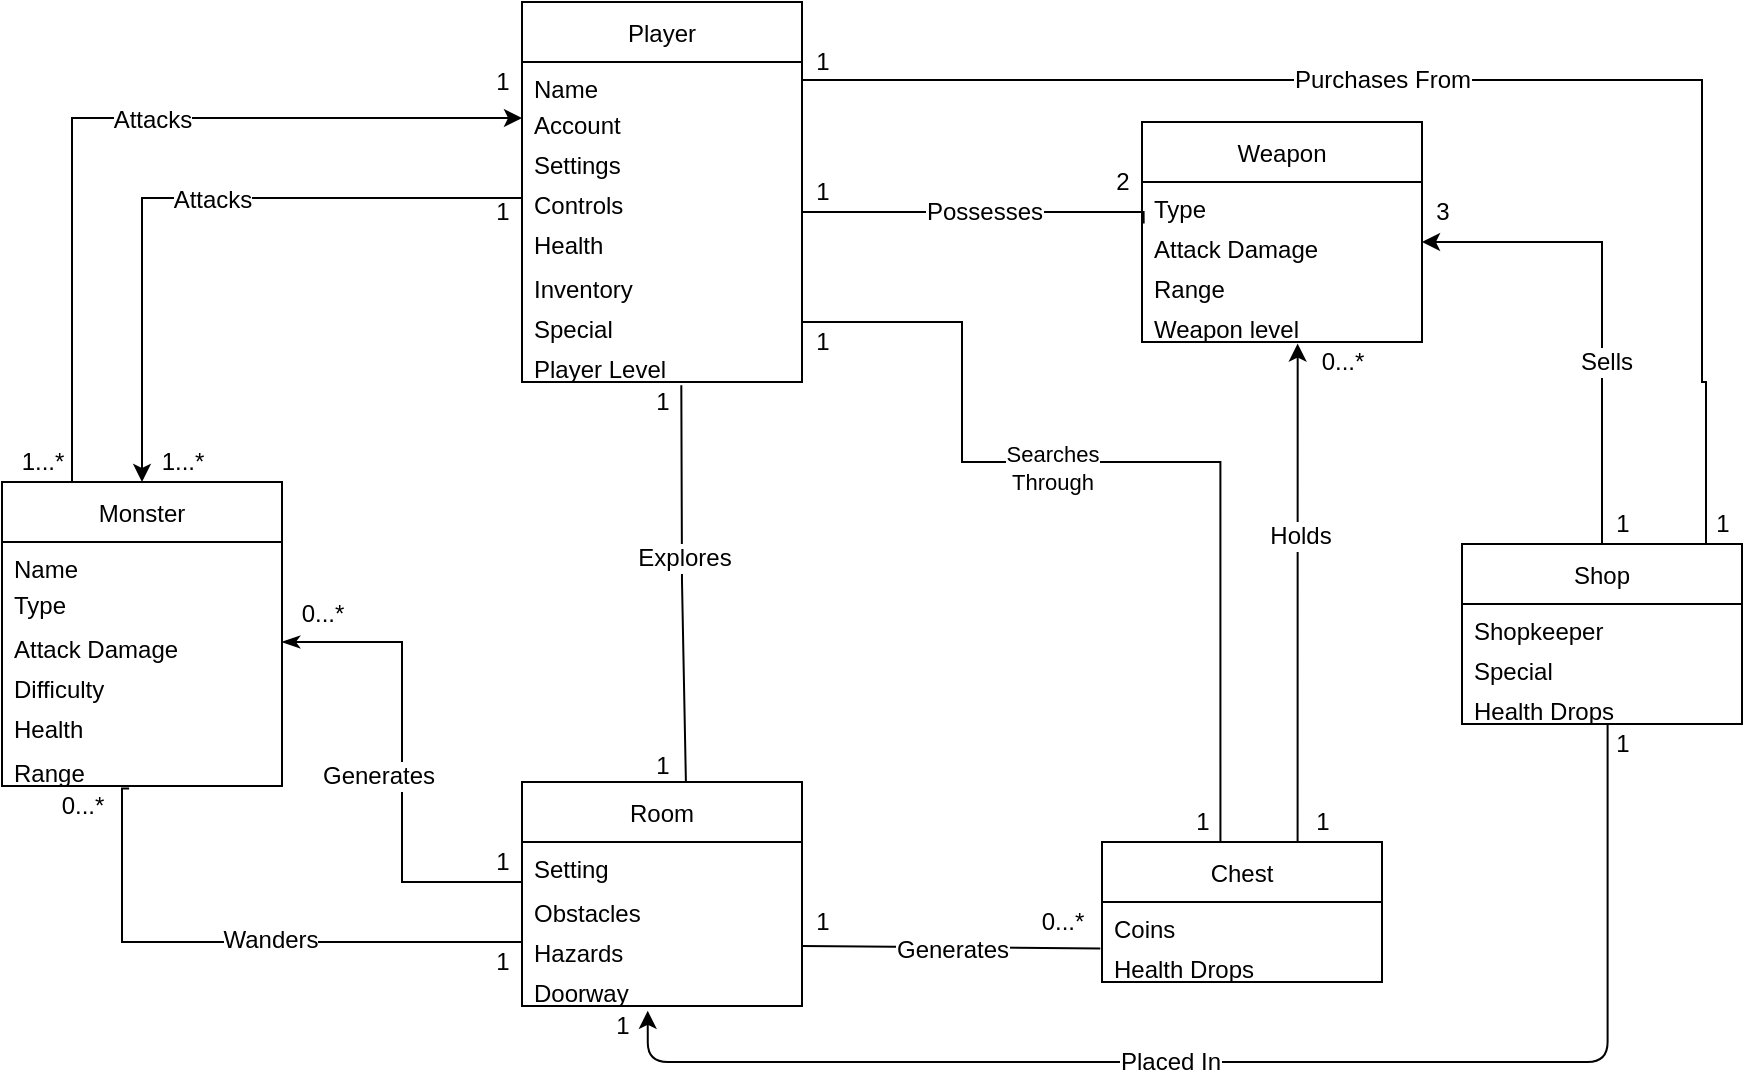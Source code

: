 <mxfile version="14.8.0" type="device"><diagram id="AZZU8q7x1Kc5LYs3uCjT" name="Page-1"><mxGraphModel dx="1038" dy="556" grid="1" gridSize="10" guides="1" tooltips="1" connect="1" arrows="1" fold="1" page="1" pageScale="1" pageWidth="850" pageHeight="1100" math="0" shadow="0"><root><mxCell id="0"/><mxCell id="1" parent="0"/><mxCell id="5cvlXky3ebcUeNouSawX-41" style="edgeStyle=orthogonalEdgeStyle;rounded=0;orthogonalLoop=1;jettySize=auto;html=1;entryX=0.006;entryY=0.04;entryDx=0;entryDy=0;endArrow=none;endFill=0;entryPerimeter=0;" parent="1" source="0w3ORMe5gxa_Zu2VHgog-3" target="5cvlXky3ebcUeNouSawX-5" edge="1"><mxGeometry relative="1" as="geometry"><Array as="points"><mxPoint x="631" y="145"/></Array></mxGeometry></mxCell><mxCell id="5cvlXky3ebcUeNouSawX-42" value="&lt;span style=&quot;font-size: 12px&quot;&gt;Possesses&lt;/span&gt;" style="edgeLabel;html=1;align=center;verticalAlign=middle;resizable=0;points=[];" parent="5cvlXky3ebcUeNouSawX-41" vertex="1" connectable="0"><mxGeometry x="-0.305" relative="1" as="geometry"><mxPoint x="29" as="offset"/></mxGeometry></mxCell><mxCell id="5cvlXky3ebcUeNouSawX-99" value="" style="edgeStyle=none;rounded=0;orthogonalLoop=1;jettySize=auto;html=1;startArrow=none;startFill=0;endArrow=none;endFill=0;strokeColor=#000000;entryX=1.1;entryY=1.02;entryDx=0;entryDy=0;exitX=0.569;exitY=1.08;exitDx=0;exitDy=0;exitPerimeter=0;entryPerimeter=0;" parent="1" source="5cvlXky3ebcUeNouSawX-31" target="5cvlXky3ebcUeNouSawX-107" edge="1"><mxGeometry relative="1" as="geometry"><Array as="points"><mxPoint x="400" y="330"/></Array></mxGeometry></mxCell><mxCell id="5cvlXky3ebcUeNouSawX-100" value="&lt;font style=&quot;font-size: 12px&quot;&gt;Explores&lt;/font&gt;" style="edgeLabel;html=1;align=center;verticalAlign=middle;resizable=0;points=[];" parent="5cvlXky3ebcUeNouSawX-99" vertex="1" connectable="0"><mxGeometry x="-0.143" y="1" relative="1" as="geometry"><mxPoint as="offset"/></mxGeometry></mxCell><mxCell id="0w3ORMe5gxa_Zu2VHgog-3" value="Player" style="swimlane;fontStyle=0;childLayout=stackLayout;horizontal=1;startSize=30;horizontalStack=0;resizeParent=1;resizeParentMax=0;resizeLast=0;collapsible=1;marginBottom=0;" parent="1" vertex="1"><mxGeometry x="320" y="40" width="140" height="190" as="geometry"><mxRectangle x="330" y="210" width="70" height="26" as="alternateBounds"/></mxGeometry></mxCell><mxCell id="0w3ORMe5gxa_Zu2VHgog-11" value="Name" style="text;strokeColor=none;fillColor=none;align=left;verticalAlign=top;spacingLeft=4;spacingRight=4;overflow=hidden;rotatable=0;points=[[0,0.5],[1,0.5]];portConstraint=eastwest;" parent="0w3ORMe5gxa_Zu2VHgog-3" vertex="1"><mxGeometry y="30" width="140" height="18" as="geometry"/></mxCell><mxCell id="0w3ORMe5gxa_Zu2VHgog-4" value="Account" style="text;strokeColor=none;fillColor=none;align=left;verticalAlign=top;spacingLeft=4;spacingRight=4;overflow=hidden;rotatable=0;points=[[0,0.5],[1,0.5]];portConstraint=eastwest;" parent="0w3ORMe5gxa_Zu2VHgog-3" vertex="1"><mxGeometry y="48" width="140" height="20" as="geometry"/></mxCell><mxCell id="5cvlXky3ebcUeNouSawX-1" value="Settings" style="text;strokeColor=none;fillColor=none;align=left;verticalAlign=top;spacingLeft=4;spacingRight=4;overflow=hidden;rotatable=0;points=[[0,0.5],[1,0.5]];portConstraint=eastwest;" parent="0w3ORMe5gxa_Zu2VHgog-3" vertex="1"><mxGeometry y="68" width="140" height="20" as="geometry"/></mxCell><mxCell id="0w3ORMe5gxa_Zu2VHgog-10" value="Controls" style="text;strokeColor=none;fillColor=none;align=left;verticalAlign=top;spacingLeft=4;spacingRight=4;overflow=hidden;rotatable=0;points=[[0,0.5],[1,0.5]];portConstraint=eastwest;" parent="0w3ORMe5gxa_Zu2VHgog-3" vertex="1"><mxGeometry y="88" width="140" height="20" as="geometry"/></mxCell><mxCell id="0w3ORMe5gxa_Zu2VHgog-12" value="Health" style="text;strokeColor=none;fillColor=none;align=left;verticalAlign=top;spacingLeft=4;spacingRight=4;overflow=hidden;rotatable=0;points=[[0,0.5],[1,0.5]];portConstraint=eastwest;" parent="0w3ORMe5gxa_Zu2VHgog-3" vertex="1"><mxGeometry y="108" width="140" height="22" as="geometry"/></mxCell><mxCell id="5cvlXky3ebcUeNouSawX-28" value="Inventory" style="text;strokeColor=none;fillColor=none;align=left;verticalAlign=top;spacingLeft=4;spacingRight=4;overflow=hidden;rotatable=0;points=[[0,0.5],[1,0.5]];portConstraint=eastwest;" parent="0w3ORMe5gxa_Zu2VHgog-3" vertex="1"><mxGeometry y="130" width="140" height="20" as="geometry"/></mxCell><mxCell id="0w3ORMe5gxa_Zu2VHgog-13" value="Special" style="text;strokeColor=none;fillColor=none;align=left;verticalAlign=top;spacingLeft=4;spacingRight=4;overflow=hidden;rotatable=0;points=[[0,0.5],[1,0.5]];portConstraint=eastwest;" parent="0w3ORMe5gxa_Zu2VHgog-3" vertex="1"><mxGeometry y="150" width="140" height="20" as="geometry"/></mxCell><mxCell id="5cvlXky3ebcUeNouSawX-31" value="Player Level" style="text;strokeColor=none;fillColor=none;align=left;verticalAlign=top;spacingLeft=4;spacingRight=4;overflow=hidden;rotatable=0;points=[[0,0.5],[1,0.5]];portConstraint=eastwest;" parent="0w3ORMe5gxa_Zu2VHgog-3" vertex="1"><mxGeometry y="170" width="140" height="20" as="geometry"/></mxCell><mxCell id="5cvlXky3ebcUeNouSawX-47" style="edgeStyle=orthogonalEdgeStyle;rounded=0;orthogonalLoop=1;jettySize=auto;html=1;exitX=0.25;exitY=0;exitDx=0;exitDy=0;entryX=0;entryY=0.5;entryDx=0;entryDy=0;" parent="1" source="0w3ORMe5gxa_Zu2VHgog-14" target="0w3ORMe5gxa_Zu2VHgog-4" edge="1"><mxGeometry relative="1" as="geometry"/></mxCell><mxCell id="5cvlXky3ebcUeNouSawX-48" value="&lt;font style=&quot;font-size: 12px&quot;&gt;Attacks&lt;/font&gt;" style="edgeLabel;html=1;align=center;verticalAlign=middle;resizable=0;points=[];" parent="5cvlXky3ebcUeNouSawX-47" vertex="1" connectable="0"><mxGeometry x="0.09" y="-1" relative="1" as="geometry"><mxPoint as="offset"/></mxGeometry></mxCell><mxCell id="0w3ORMe5gxa_Zu2VHgog-14" value="Monster" style="swimlane;fontStyle=0;childLayout=stackLayout;horizontal=1;startSize=30;horizontalStack=0;resizeParent=1;resizeParentMax=0;resizeLast=0;collapsible=1;marginBottom=0;" parent="1" vertex="1"><mxGeometry x="60" y="280" width="140" height="152" as="geometry"><mxRectangle x="330" y="210" width="70" height="26" as="alternateBounds"/></mxGeometry></mxCell><mxCell id="0w3ORMe5gxa_Zu2VHgog-18" value="Name" style="text;strokeColor=none;fillColor=none;align=left;verticalAlign=top;spacingLeft=4;spacingRight=4;overflow=hidden;rotatable=0;points=[[0,0.5],[1,0.5]];portConstraint=eastwest;" parent="0w3ORMe5gxa_Zu2VHgog-14" vertex="1"><mxGeometry y="30" width="140" height="18" as="geometry"/></mxCell><mxCell id="5cvlXky3ebcUeNouSawX-23" value="Type" style="text;strokeColor=none;fillColor=none;align=left;verticalAlign=top;spacingLeft=4;spacingRight=4;overflow=hidden;rotatable=0;points=[[0,0.5],[1,0.5]];portConstraint=eastwest;" parent="0w3ORMe5gxa_Zu2VHgog-14" vertex="1"><mxGeometry y="48" width="140" height="22" as="geometry"/></mxCell><mxCell id="0w3ORMe5gxa_Zu2VHgog-21" value="Attack Damage" style="text;strokeColor=none;fillColor=none;align=left;verticalAlign=top;spacingLeft=4;spacingRight=4;overflow=hidden;rotatable=0;points=[[0,0.5],[1,0.5]];portConstraint=eastwest;" parent="0w3ORMe5gxa_Zu2VHgog-14" vertex="1"><mxGeometry y="70" width="140" height="20" as="geometry"/></mxCell><mxCell id="oTxqCXd45gK08-1wnXOI-2" value="Difficulty" style="text;strokeColor=none;fillColor=none;align=left;verticalAlign=top;spacingLeft=4;spacingRight=4;overflow=hidden;rotatable=0;points=[[0,0.5],[1,0.5]];portConstraint=eastwest;" parent="0w3ORMe5gxa_Zu2VHgog-14" vertex="1"><mxGeometry y="90" width="140" height="20" as="geometry"/></mxCell><mxCell id="0w3ORMe5gxa_Zu2VHgog-20" value="Health" style="text;strokeColor=none;fillColor=none;align=left;verticalAlign=top;spacingLeft=4;spacingRight=4;overflow=hidden;rotatable=0;points=[[0,0.5],[1,0.5]];portConstraint=eastwest;" parent="0w3ORMe5gxa_Zu2VHgog-14" vertex="1"><mxGeometry y="110" width="140" height="22" as="geometry"/></mxCell><mxCell id="5cvlXky3ebcUeNouSawX-30" value="Range" style="text;strokeColor=none;fillColor=none;align=left;verticalAlign=top;spacingLeft=4;spacingRight=4;overflow=hidden;rotatable=0;points=[[0,0.5],[1,0.5]];portConstraint=eastwest;" parent="0w3ORMe5gxa_Zu2VHgog-14" vertex="1"><mxGeometry y="132" width="140" height="20" as="geometry"/></mxCell><mxCell id="5cvlXky3ebcUeNouSawX-2" value="Weapon" style="swimlane;fontStyle=0;childLayout=stackLayout;horizontal=1;startSize=30;horizontalStack=0;resizeParent=1;resizeParentMax=0;resizeLast=0;collapsible=1;marginBottom=0;" parent="1" vertex="1"><mxGeometry x="630" y="100" width="140" height="110" as="geometry"><mxRectangle x="630" y="100" width="70" height="26" as="alternateBounds"/></mxGeometry></mxCell><mxCell id="5cvlXky3ebcUeNouSawX-4" value="Type" style="text;strokeColor=none;fillColor=none;align=left;verticalAlign=top;spacingLeft=4;spacingRight=4;overflow=hidden;rotatable=0;points=[[0,0.5],[1,0.5]];portConstraint=eastwest;" parent="5cvlXky3ebcUeNouSawX-2" vertex="1"><mxGeometry y="30" width="140" height="20" as="geometry"/></mxCell><mxCell id="5cvlXky3ebcUeNouSawX-5" value="Attack Damage" style="text;strokeColor=none;fillColor=none;align=left;verticalAlign=top;spacingLeft=4;spacingRight=4;overflow=hidden;rotatable=0;points=[[0,0.5],[1,0.5]];portConstraint=eastwest;" parent="5cvlXky3ebcUeNouSawX-2" vertex="1"><mxGeometry y="50" width="140" height="20" as="geometry"/></mxCell><mxCell id="5cvlXky3ebcUeNouSawX-29" value="Range" style="text;strokeColor=none;fillColor=none;align=left;verticalAlign=top;spacingLeft=4;spacingRight=4;overflow=hidden;rotatable=0;points=[[0,0.5],[1,0.5]];portConstraint=eastwest;" parent="5cvlXky3ebcUeNouSawX-2" vertex="1"><mxGeometry y="70" width="140" height="20" as="geometry"/></mxCell><mxCell id="5cvlXky3ebcUeNouSawX-8" value="Weapon level" style="text;strokeColor=none;fillColor=none;align=left;verticalAlign=top;spacingLeft=4;spacingRight=4;overflow=hidden;rotatable=0;points=[[0,0.5],[1,0.5]];portConstraint=eastwest;" parent="5cvlXky3ebcUeNouSawX-2" vertex="1"><mxGeometry y="90" width="140" height="20" as="geometry"/></mxCell><mxCell id="5cvlXky3ebcUeNouSawX-10" value="Room" style="swimlane;fontStyle=0;childLayout=stackLayout;horizontal=1;startSize=30;horizontalStack=0;resizeParent=1;resizeParentMax=0;resizeLast=0;collapsible=1;marginBottom=0;" parent="1" vertex="1"><mxGeometry x="320" y="430" width="140" height="112" as="geometry"><mxRectangle x="330" y="210" width="70" height="26" as="alternateBounds"/></mxGeometry></mxCell><mxCell id="5cvlXky3ebcUeNouSawX-14" value="Setting" style="text;strokeColor=none;fillColor=none;align=left;verticalAlign=top;spacingLeft=4;spacingRight=4;overflow=hidden;rotatable=0;points=[[0,0.5],[1,0.5]];portConstraint=eastwest;" parent="5cvlXky3ebcUeNouSawX-10" vertex="1"><mxGeometry y="30" width="140" height="22" as="geometry"/></mxCell><mxCell id="5cvlXky3ebcUeNouSawX-13" value="Obstacles" style="text;strokeColor=none;fillColor=none;align=left;verticalAlign=top;spacingLeft=4;spacingRight=4;overflow=hidden;rotatable=0;points=[[0,0.5],[1,0.5]];portConstraint=eastwest;" parent="5cvlXky3ebcUeNouSawX-10" vertex="1"><mxGeometry y="52" width="140" height="20" as="geometry"/></mxCell><mxCell id="5cvlXky3ebcUeNouSawX-15" value="Hazards" style="text;strokeColor=none;fillColor=none;align=left;verticalAlign=top;spacingLeft=4;spacingRight=4;overflow=hidden;rotatable=0;points=[[0,0.5],[1,0.5]];portConstraint=eastwest;" parent="5cvlXky3ebcUeNouSawX-10" vertex="1"><mxGeometry y="72" width="140" height="20" as="geometry"/></mxCell><mxCell id="5cvlXky3ebcUeNouSawX-26" value="Doorway" style="text;strokeColor=none;fillColor=none;align=left;verticalAlign=top;spacingLeft=4;spacingRight=4;overflow=hidden;rotatable=0;points=[[0,0.5],[1,0.5]];portConstraint=eastwest;" parent="5cvlXky3ebcUeNouSawX-10" vertex="1"><mxGeometry y="92" width="140" height="20" as="geometry"/></mxCell><mxCell id="oTxqCXd45gK08-1wnXOI-3" style="rounded=0;orthogonalLoop=1;jettySize=auto;html=1;exitX=0.75;exitY=0;exitDx=0;exitDy=0;entryX=0.556;entryY=1.04;entryDx=0;entryDy=0;entryPerimeter=0;edgeStyle=orthogonalEdgeStyle;" parent="1" source="5cvlXky3ebcUeNouSawX-16" target="5cvlXky3ebcUeNouSawX-8" edge="1"><mxGeometry relative="1" as="geometry"><Array as="points"><mxPoint x="708" y="460"/></Array></mxGeometry></mxCell><mxCell id="oTxqCXd45gK08-1wnXOI-7" value="&lt;font style=&quot;font-size: 12px&quot;&gt;Holds&lt;/font&gt;" style="edgeLabel;html=1;align=center;verticalAlign=middle;resizable=0;points=[];" parent="oTxqCXd45gK08-1wnXOI-3" vertex="1" connectable="0"><mxGeometry x="0.252" y="-1" relative="1" as="geometry"><mxPoint as="offset"/></mxGeometry></mxCell><mxCell id="5cvlXky3ebcUeNouSawX-16" value="Chest" style="swimlane;fontStyle=0;childLayout=stackLayout;horizontal=1;startSize=30;horizontalStack=0;resizeParent=1;resizeParentMax=0;resizeLast=0;collapsible=1;marginBottom=0;" parent="1" vertex="1"><mxGeometry x="610" y="460" width="140" height="70" as="geometry"><mxRectangle x="330" y="210" width="70" height="26" as="alternateBounds"/></mxGeometry></mxCell><mxCell id="5cvlXky3ebcUeNouSawX-25" value="Coins" style="text;strokeColor=none;fillColor=none;align=left;verticalAlign=top;spacingLeft=4;spacingRight=4;overflow=hidden;rotatable=0;points=[[0,0.5],[1,0.5]];portConstraint=eastwest;" parent="5cvlXky3ebcUeNouSawX-16" vertex="1"><mxGeometry y="30" width="140" height="20" as="geometry"/></mxCell><mxCell id="5cvlXky3ebcUeNouSawX-35" value="Health Drops" style="text;strokeColor=none;fillColor=none;align=left;verticalAlign=top;spacingLeft=4;spacingRight=4;overflow=hidden;rotatable=0;points=[[0,0.5],[1,0.5]];portConstraint=eastwest;" parent="5cvlXky3ebcUeNouSawX-16" vertex="1"><mxGeometry y="50" width="140" height="20" as="geometry"/></mxCell><mxCell id="5cvlXky3ebcUeNouSawX-36" style="edgeStyle=orthogonalEdgeStyle;rounded=0;orthogonalLoop=1;jettySize=auto;html=1;exitX=0;exitY=0.5;exitDx=0;exitDy=0;entryX=0.5;entryY=0;entryDx=0;entryDy=0;" parent="1" source="0w3ORMe5gxa_Zu2VHgog-10" target="0w3ORMe5gxa_Zu2VHgog-14" edge="1"><mxGeometry relative="1" as="geometry"/></mxCell><mxCell id="5cvlXky3ebcUeNouSawX-37" value="&lt;font style=&quot;font-size: 12px&quot;&gt;Attacks&lt;/font&gt;" style="edgeLabel;html=1;align=center;verticalAlign=middle;resizable=0;points=[];" parent="5cvlXky3ebcUeNouSawX-36" vertex="1" connectable="0"><mxGeometry x="-0.065" y="1" relative="1" as="geometry"><mxPoint as="offset"/></mxGeometry></mxCell><mxCell id="5cvlXky3ebcUeNouSawX-49" style="edgeStyle=orthogonalEdgeStyle;rounded=0;orthogonalLoop=1;jettySize=auto;html=1;exitX=1;exitY=0.5;exitDx=0;exitDy=0;startArrow=none;startFill=0;endArrow=none;endFill=0;entryX=0.423;entryY=-0.006;entryDx=0;entryDy=0;entryPerimeter=0;" parent="1" source="0w3ORMe5gxa_Zu2VHgog-13" edge="1" target="5cvlXky3ebcUeNouSawX-16"><mxGeometry relative="1" as="geometry"><mxPoint x="680" y="440" as="targetPoint"/><Array as="points"><mxPoint x="540" y="200"/><mxPoint x="540" y="270"/><mxPoint x="669" y="270"/></Array></mxGeometry></mxCell><mxCell id="5cvlXky3ebcUeNouSawX-50" value="Searches&lt;br&gt;Through" style="edgeLabel;html=1;align=center;verticalAlign=middle;resizable=0;points=[];" parent="5cvlXky3ebcUeNouSawX-49" vertex="1" connectable="0"><mxGeometry x="-0.168" y="-3" relative="1" as="geometry"><mxPoint as="offset"/></mxGeometry></mxCell><mxCell id="5cvlXky3ebcUeNouSawX-101" value="1" style="text;html=1;align=center;verticalAlign=middle;resizable=0;points=[];autosize=1;strokeColor=none;" parent="1" vertex="1"><mxGeometry x="300" y="70" width="20" height="20" as="geometry"/></mxCell><mxCell id="5cvlXky3ebcUeNouSawX-103" value="1" style="text;html=1;align=center;verticalAlign=middle;resizable=0;points=[];autosize=1;strokeColor=none;" parent="1" vertex="1"><mxGeometry x="300" y="135" width="20" height="20" as="geometry"/></mxCell><mxCell id="5cvlXky3ebcUeNouSawX-104" value="1" style="text;html=1;align=center;verticalAlign=middle;resizable=0;points=[];autosize=1;strokeColor=none;" parent="1" vertex="1"><mxGeometry x="460" y="125" width="20" height="20" as="geometry"/></mxCell><mxCell id="5cvlXky3ebcUeNouSawX-105" value="1" style="text;html=1;align=center;verticalAlign=middle;resizable=0;points=[];autosize=1;strokeColor=none;" parent="1" vertex="1"><mxGeometry x="460" y="200" width="20" height="20" as="geometry"/></mxCell><mxCell id="5cvlXky3ebcUeNouSawX-107" value="1" style="text;html=1;align=center;verticalAlign=middle;resizable=0;points=[];autosize=1;strokeColor=none;" parent="1" vertex="1"><mxGeometry x="380" y="412" width="20" height="20" as="geometry"/></mxCell><mxCell id="5cvlXky3ebcUeNouSawX-108" style="edgeStyle=orthogonalEdgeStyle;rounded=0;orthogonalLoop=1;jettySize=auto;html=1;entryX=1;entryY=0.5;entryDx=0;entryDy=0;startArrow=none;startFill=0;endArrow=classicThin;endFill=1;strokeColor=#000000;" parent="1" target="0w3ORMe5gxa_Zu2VHgog-21" edge="1"><mxGeometry relative="1" as="geometry"><mxPoint x="320" y="480" as="sourcePoint"/><Array as="points"><mxPoint x="320" y="480"/><mxPoint x="260" y="480"/><mxPoint x="260" y="360"/></Array></mxGeometry></mxCell><mxCell id="5cvlXky3ebcUeNouSawX-109" value="&lt;font style=&quot;font-size: 12px&quot;&gt;Generates&lt;/font&gt;" style="edgeLabel;html=1;align=center;verticalAlign=middle;resizable=0;points=[];labelBackgroundColor=#ffffff;" parent="5cvlXky3ebcUeNouSawX-108" vertex="1" connectable="0"><mxGeometry x="-0.187" y="1" relative="1" as="geometry"><mxPoint x="-11" y="-16" as="offset"/></mxGeometry></mxCell><mxCell id="5cvlXky3ebcUeNouSawX-110" value="1" style="text;html=1;align=center;verticalAlign=middle;resizable=0;points=[];autosize=1;strokeColor=none;" parent="1" vertex="1"><mxGeometry x="300" y="460" width="20" height="20" as="geometry"/></mxCell><mxCell id="5cvlXky3ebcUeNouSawX-111" value="0...*" style="text;html=1;align=center;verticalAlign=middle;resizable=0;points=[];autosize=1;strokeColor=none;" parent="1" vertex="1"><mxGeometry x="200" y="336" width="40" height="20" as="geometry"/></mxCell><mxCell id="5cvlXky3ebcUeNouSawX-112" value="1...*" style="text;html=1;align=center;verticalAlign=middle;resizable=0;points=[];autosize=1;strokeColor=none;" parent="1" vertex="1"><mxGeometry x="130" y="260" width="40" height="20" as="geometry"/></mxCell><mxCell id="5cvlXky3ebcUeNouSawX-113" value="1...*" style="text;html=1;align=center;verticalAlign=middle;resizable=0;points=[];autosize=1;strokeColor=none;" parent="1" vertex="1"><mxGeometry x="60" y="260" width="40" height="20" as="geometry"/></mxCell><mxCell id="5cvlXky3ebcUeNouSawX-114" value="2" style="text;html=1;align=center;verticalAlign=middle;resizable=0;points=[];autosize=1;strokeColor=none;" parent="1" vertex="1"><mxGeometry x="610" y="120" width="20" height="20" as="geometry"/></mxCell><mxCell id="5cvlXky3ebcUeNouSawX-115" style="edgeStyle=none;rounded=0;orthogonalLoop=1;jettySize=auto;html=1;exitX=1;exitY=0.5;exitDx=0;exitDy=0;startArrow=none;startFill=0;endArrow=none;endFill=0;strokeColor=#000000;entryX=-0.006;entryY=0.16;entryDx=0;entryDy=0;entryPerimeter=0;" parent="1" source="5cvlXky3ebcUeNouSawX-15" target="5cvlXky3ebcUeNouSawX-35" edge="1"><mxGeometry relative="1" as="geometry"/></mxCell><mxCell id="5cvlXky3ebcUeNouSawX-116" value="&lt;font style=&quot;font-size: 12px&quot;&gt;Generates&lt;/font&gt;" style="edgeLabel;html=1;align=center;verticalAlign=middle;resizable=0;points=[];" parent="5cvlXky3ebcUeNouSawX-115" vertex="1" connectable="0"><mxGeometry x="0.14" y="-1" relative="1" as="geometry"><mxPoint x="-10" as="offset"/></mxGeometry></mxCell><mxCell id="5cvlXky3ebcUeNouSawX-117" value="1" style="text;html=1;align=center;verticalAlign=middle;resizable=0;points=[];autosize=1;strokeColor=none;" parent="1" vertex="1"><mxGeometry x="460" y="490" width="20" height="20" as="geometry"/></mxCell><mxCell id="5cvlXky3ebcUeNouSawX-118" value="1" style="text;html=1;align=center;verticalAlign=middle;resizable=0;points=[];autosize=1;strokeColor=none;" parent="1" vertex="1"><mxGeometry x="650" y="440" width="20" height="20" as="geometry"/></mxCell><mxCell id="5cvlXky3ebcUeNouSawX-119" value="0...*" style="text;html=1;align=center;verticalAlign=middle;resizable=0;points=[];autosize=1;strokeColor=none;" parent="1" vertex="1"><mxGeometry x="570" y="490" width="40" height="20" as="geometry"/></mxCell><mxCell id="oTxqCXd45gK08-1wnXOI-4" value="1" style="text;html=1;align=center;verticalAlign=middle;resizable=0;points=[];autosize=1;strokeColor=none;" parent="1" vertex="1"><mxGeometry x="710" y="440" width="20" height="20" as="geometry"/></mxCell><mxCell id="oTxqCXd45gK08-1wnXOI-5" value="0...*" style="text;html=1;align=center;verticalAlign=middle;resizable=0;points=[];autosize=1;strokeColor=none;" parent="1" vertex="1"><mxGeometry x="710" y="210" width="40" height="20" as="geometry"/></mxCell><mxCell id="oTxqCXd45gK08-1wnXOI-6" value="1" style="text;html=1;align=center;verticalAlign=middle;resizable=0;points=[];autosize=1;strokeColor=none;" parent="1" vertex="1"><mxGeometry x="380" y="230" width="20" height="20" as="geometry"/></mxCell><mxCell id="luufke0Tz62gaSW14org-8" style="edgeStyle=orthogonalEdgeStyle;rounded=0;orthogonalLoop=1;jettySize=auto;html=1;exitX=0.5;exitY=0;exitDx=0;exitDy=0;entryX=1;entryY=0.5;entryDx=0;entryDy=0;" edge="1" parent="1" source="luufke0Tz62gaSW14org-1" target="5cvlXky3ebcUeNouSawX-5"><mxGeometry relative="1" as="geometry"/></mxCell><mxCell id="luufke0Tz62gaSW14org-9" value="&lt;font style=&quot;font-size: 12px&quot;&gt;Sells&lt;/font&gt;" style="edgeLabel;html=1;align=center;verticalAlign=middle;resizable=0;points=[];" vertex="1" connectable="0" parent="luufke0Tz62gaSW14org-8"><mxGeometry x="-0.243" y="-2" relative="1" as="geometry"><mxPoint as="offset"/></mxGeometry></mxCell><mxCell id="luufke0Tz62gaSW14org-1" value="Shop" style="swimlane;fontStyle=0;childLayout=stackLayout;horizontal=1;startSize=30;horizontalStack=0;resizeParent=1;resizeParentMax=0;resizeLast=0;collapsible=1;marginBottom=0;" vertex="1" parent="1"><mxGeometry x="790" y="311" width="140" height="90" as="geometry"><mxRectangle x="330" y="210" width="70" height="26" as="alternateBounds"/></mxGeometry></mxCell><mxCell id="luufke0Tz62gaSW14org-2" value="Shopkeeper" style="text;strokeColor=none;fillColor=none;align=left;verticalAlign=top;spacingLeft=4;spacingRight=4;overflow=hidden;rotatable=0;points=[[0,0.5],[1,0.5]];portConstraint=eastwest;" vertex="1" parent="luufke0Tz62gaSW14org-1"><mxGeometry y="30" width="140" height="20" as="geometry"/></mxCell><mxCell id="luufke0Tz62gaSW14org-7" value="Special" style="text;strokeColor=none;fillColor=none;align=left;verticalAlign=top;spacingLeft=4;spacingRight=4;overflow=hidden;rotatable=0;points=[[0,0.5],[1,0.5]];portConstraint=eastwest;" vertex="1" parent="luufke0Tz62gaSW14org-1"><mxGeometry y="50" width="140" height="20" as="geometry"/></mxCell><mxCell id="luufke0Tz62gaSW14org-6" value="Health Drops" style="text;strokeColor=none;fillColor=none;align=left;verticalAlign=top;spacingLeft=4;spacingRight=4;overflow=hidden;rotatable=0;points=[[0,0.5],[1,0.5]];portConstraint=eastwest;" vertex="1" parent="luufke0Tz62gaSW14org-1"><mxGeometry y="70" width="140" height="20" as="geometry"/></mxCell><mxCell id="luufke0Tz62gaSW14org-10" value="1" style="text;html=1;align=center;verticalAlign=middle;resizable=0;points=[];autosize=1;strokeColor=none;" vertex="1" parent="1"><mxGeometry x="860" y="291" width="20" height="20" as="geometry"/></mxCell><mxCell id="luufke0Tz62gaSW14org-11" value="3" style="text;html=1;align=center;verticalAlign=middle;resizable=0;points=[];autosize=1;strokeColor=none;" vertex="1" parent="1"><mxGeometry x="770" y="135" width="20" height="20" as="geometry"/></mxCell><mxCell id="luufke0Tz62gaSW14org-12" style="edgeStyle=orthogonalEdgeStyle;rounded=0;orthogonalLoop=1;jettySize=auto;html=1;exitX=1;exitY=0.5;exitDx=0;exitDy=0;endArrow=none;endFill=0;" edge="1" parent="1" source="0w3ORMe5gxa_Zu2VHgog-11"><mxGeometry relative="1" as="geometry"><mxPoint x="912" y="311" as="targetPoint"/><Array as="points"><mxPoint x="910" y="79"/><mxPoint x="910" y="230"/><mxPoint x="912" y="230"/></Array></mxGeometry></mxCell><mxCell id="luufke0Tz62gaSW14org-13" value="Purchases From" style="edgeLabel;html=1;align=center;verticalAlign=middle;resizable=0;points=[];fontSize=12;" vertex="1" connectable="0" parent="luufke0Tz62gaSW14org-12"><mxGeometry x="-0.445" y="4" relative="1" as="geometry"><mxPoint x="100" y="4" as="offset"/></mxGeometry></mxCell><mxCell id="luufke0Tz62gaSW14org-15" value="1" style="text;html=1;align=center;verticalAlign=middle;resizable=0;points=[];autosize=1;strokeColor=none;" vertex="1" parent="1"><mxGeometry x="460" y="60" width="20" height="20" as="geometry"/></mxCell><mxCell id="luufke0Tz62gaSW14org-18" value="1" style="text;html=1;align=center;verticalAlign=middle;resizable=0;points=[];autosize=1;strokeColor=none;" vertex="1" parent="1"><mxGeometry x="910" y="291" width="20" height="20" as="geometry"/></mxCell><mxCell id="luufke0Tz62gaSW14org-19" style="edgeStyle=orthogonalEdgeStyle;rounded=0;orthogonalLoop=1;jettySize=auto;html=1;entryX=0.454;entryY=1.06;entryDx=0;entryDy=0;entryPerimeter=0;fontSize=12;endArrow=none;endFill=0;" edge="1" parent="1" target="5cvlXky3ebcUeNouSawX-30"><mxGeometry relative="1" as="geometry"><mxPoint x="320" y="510" as="sourcePoint"/><Array as="points"><mxPoint x="320" y="510"/><mxPoint x="120" y="510"/><mxPoint x="120" y="433"/></Array></mxGeometry></mxCell><mxCell id="luufke0Tz62gaSW14org-20" value="Wanders" style="edgeLabel;html=1;align=center;verticalAlign=middle;resizable=0;points=[];fontSize=12;" vertex="1" connectable="0" parent="luufke0Tz62gaSW14org-19"><mxGeometry x="-0.094" y="-1" relative="1" as="geometry"><mxPoint x="1" as="offset"/></mxGeometry></mxCell><mxCell id="luufke0Tz62gaSW14org-22" value="0...*" style="text;html=1;align=center;verticalAlign=middle;resizable=0;points=[];autosize=1;strokeColor=none;" vertex="1" parent="1"><mxGeometry x="80" y="432" width="40" height="20" as="geometry"/></mxCell><mxCell id="luufke0Tz62gaSW14org-23" value="1" style="text;html=1;align=center;verticalAlign=middle;resizable=0;points=[];autosize=1;strokeColor=none;" vertex="1" parent="1"><mxGeometry x="300" y="510" width="20" height="20" as="geometry"/></mxCell><mxCell id="luufke0Tz62gaSW14org-25" value="" style="endArrow=classic;html=1;fontSize=12;entryX=0.449;entryY=1.12;entryDx=0;entryDy=0;entryPerimeter=0;exitX=0.52;exitY=1.01;exitDx=0;exitDy=0;exitPerimeter=0;edgeStyle=orthogonalEdgeStyle;" edge="1" parent="1" source="luufke0Tz62gaSW14org-6" target="5cvlXky3ebcUeNouSawX-26"><mxGeometry width="50" height="50" relative="1" as="geometry"><mxPoint x="410" y="460" as="sourcePoint"/><mxPoint x="460" y="410" as="targetPoint"/><Array as="points"><mxPoint x="863" y="570"/><mxPoint x="383" y="570"/></Array></mxGeometry></mxCell><mxCell id="luufke0Tz62gaSW14org-26" value="Placed In" style="edgeLabel;html=1;align=center;verticalAlign=middle;resizable=0;points=[];fontSize=12;" vertex="1" connectable="0" parent="luufke0Tz62gaSW14org-25"><mxGeometry x="0.149" y="4" relative="1" as="geometry"><mxPoint y="-4" as="offset"/></mxGeometry></mxCell><mxCell id="luufke0Tz62gaSW14org-27" value="1" style="text;html=1;align=center;verticalAlign=middle;resizable=0;points=[];autosize=1;strokeColor=none;" vertex="1" parent="1"><mxGeometry x="360" y="542" width="20" height="20" as="geometry"/></mxCell><mxCell id="luufke0Tz62gaSW14org-28" value="1" style="text;html=1;align=center;verticalAlign=middle;resizable=0;points=[];autosize=1;strokeColor=none;" vertex="1" parent="1"><mxGeometry x="860" y="401" width="20" height="20" as="geometry"/></mxCell></root></mxGraphModel></diagram></mxfile>